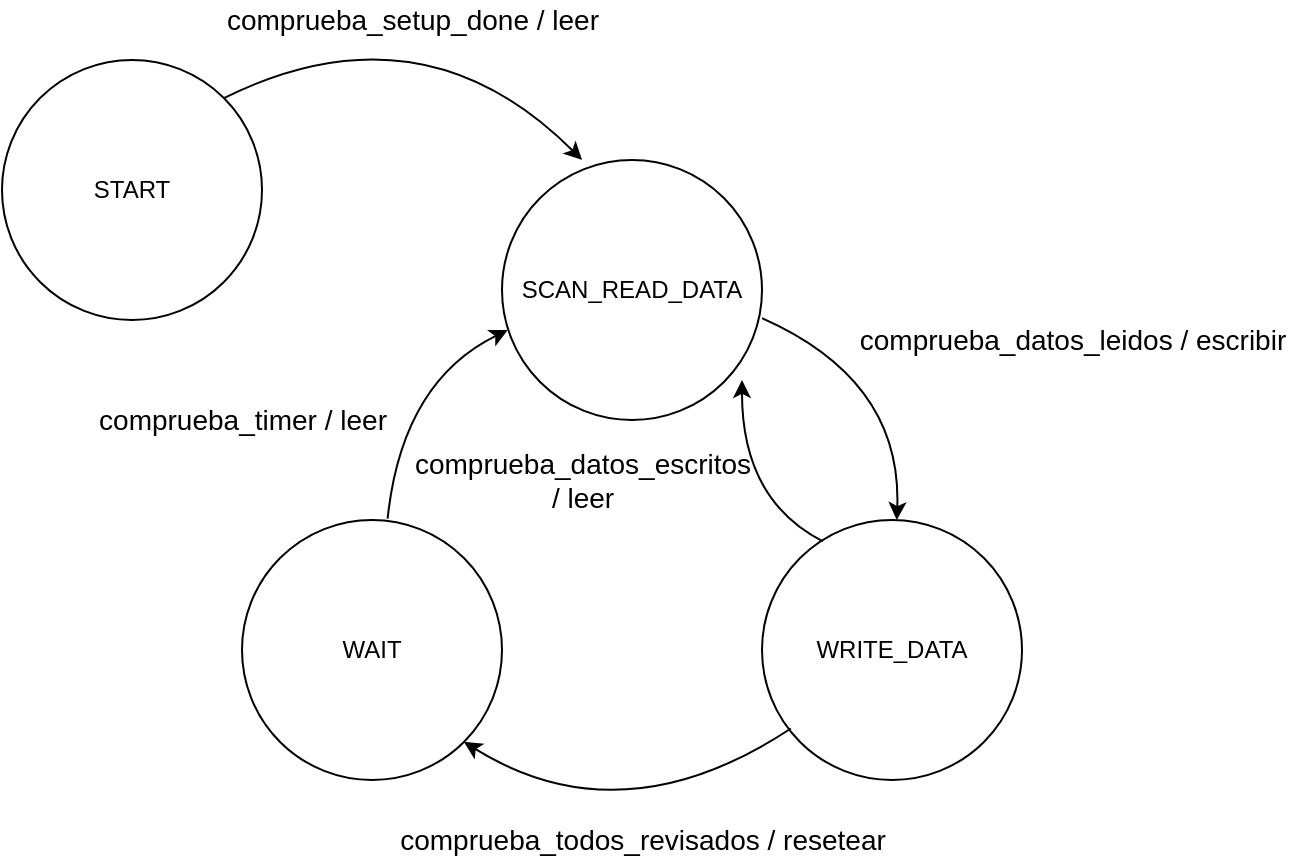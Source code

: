 <mxfile version="18.0.2" type="github">
  <diagram id="af-uV_3QWauNEOZmfcSt" name="Page-1">
    <mxGraphModel dx="1038" dy="571" grid="1" gridSize="10" guides="1" tooltips="1" connect="1" arrows="1" fold="1" page="1" pageScale="1" pageWidth="827" pageHeight="1169" math="0" shadow="0">
      <root>
        <mxCell id="0" />
        <mxCell id="1" parent="0" />
        <mxCell id="BUM_Rnv8dKxkjGNJ_xNc-1" value="START" style="ellipse;whiteSpace=wrap;html=1;aspect=fixed;" vertex="1" parent="1">
          <mxGeometry x="230" y="100" width="130" height="130" as="geometry" />
        </mxCell>
        <mxCell id="BUM_Rnv8dKxkjGNJ_xNc-2" value="SCAN_READ_DATA" style="ellipse;whiteSpace=wrap;html=1;aspect=fixed;" vertex="1" parent="1">
          <mxGeometry x="480" y="150" width="130" height="130" as="geometry" />
        </mxCell>
        <mxCell id="BUM_Rnv8dKxkjGNJ_xNc-3" value="WAIT" style="ellipse;whiteSpace=wrap;html=1;aspect=fixed;" vertex="1" parent="1">
          <mxGeometry x="350" y="330" width="130" height="130" as="geometry" />
        </mxCell>
        <mxCell id="BUM_Rnv8dKxkjGNJ_xNc-4" value="WRITE_DATA" style="ellipse;whiteSpace=wrap;html=1;aspect=fixed;" vertex="1" parent="1">
          <mxGeometry x="610" y="330" width="130" height="130" as="geometry" />
        </mxCell>
        <mxCell id="BUM_Rnv8dKxkjGNJ_xNc-14" value="" style="curved=1;endArrow=classic;html=1;rounded=0;exitX=1;exitY=0;exitDx=0;exitDy=0;entryX=0.308;entryY=0;entryDx=0;entryDy=0;entryPerimeter=0;" edge="1" parent="1" source="BUM_Rnv8dKxkjGNJ_xNc-1" target="BUM_Rnv8dKxkjGNJ_xNc-2">
          <mxGeometry width="50" height="50" relative="1" as="geometry">
            <mxPoint x="390" y="140" as="sourcePoint" />
            <mxPoint x="440" y="90" as="targetPoint" />
            <Array as="points">
              <mxPoint x="440" y="70" />
            </Array>
          </mxGeometry>
        </mxCell>
        <mxCell id="BUM_Rnv8dKxkjGNJ_xNc-15" value="" style="curved=1;endArrow=classic;html=1;rounded=0;exitX=1;exitY=0;exitDx=0;exitDy=0;" edge="1" parent="1" target="BUM_Rnv8dKxkjGNJ_xNc-4">
          <mxGeometry width="50" height="50" relative="1" as="geometry">
            <mxPoint x="610.002" y="229.038" as="sourcePoint" />
            <mxPoint x="789.08" y="260" as="targetPoint" />
            <Array as="points">
              <mxPoint x="680" y="260" />
            </Array>
          </mxGeometry>
        </mxCell>
        <mxCell id="BUM_Rnv8dKxkjGNJ_xNc-16" value="" style="curved=1;endArrow=classic;html=1;rounded=0;exitX=0.111;exitY=0.802;exitDx=0;exitDy=0;entryX=1;entryY=1;entryDx=0;entryDy=0;exitPerimeter=0;" edge="1" parent="1" source="BUM_Rnv8dKxkjGNJ_xNc-4" target="BUM_Rnv8dKxkjGNJ_xNc-3">
          <mxGeometry width="50" height="50" relative="1" as="geometry">
            <mxPoint x="360.962" y="139.038" as="sourcePoint" />
            <mxPoint x="540.04" y="170" as="targetPoint" />
            <Array as="points">
              <mxPoint x="540" y="490" />
            </Array>
          </mxGeometry>
        </mxCell>
        <mxCell id="BUM_Rnv8dKxkjGNJ_xNc-17" value="" style="curved=1;endArrow=classic;html=1;rounded=0;exitX=0.56;exitY=-0.005;exitDx=0;exitDy=0;entryX=0.022;entryY=0.654;entryDx=0;entryDy=0;exitPerimeter=0;entryPerimeter=0;" edge="1" parent="1" source="BUM_Rnv8dKxkjGNJ_xNc-3" target="BUM_Rnv8dKxkjGNJ_xNc-2">
          <mxGeometry width="50" height="50" relative="1" as="geometry">
            <mxPoint x="370.962" y="149.038" as="sourcePoint" />
            <mxPoint x="550.04" y="180" as="targetPoint" />
            <Array as="points">
              <mxPoint x="430" y="261" />
            </Array>
          </mxGeometry>
        </mxCell>
        <mxCell id="BUM_Rnv8dKxkjGNJ_xNc-18" value="" style="curved=1;endArrow=classic;html=1;rounded=0;exitX=0.234;exitY=0.082;exitDx=0;exitDy=0;entryX=0.923;entryY=0.846;entryDx=0;entryDy=0;exitPerimeter=0;entryPerimeter=0;" edge="1" parent="1" source="BUM_Rnv8dKxkjGNJ_xNc-4" target="BUM_Rnv8dKxkjGNJ_xNc-2">
          <mxGeometry width="50" height="50" relative="1" as="geometry">
            <mxPoint x="380.962" y="159.038" as="sourcePoint" />
            <mxPoint x="560.04" y="190" as="targetPoint" />
            <Array as="points">
              <mxPoint x="600" y="320" />
            </Array>
          </mxGeometry>
        </mxCell>
        <mxCell id="BUM_Rnv8dKxkjGNJ_xNc-19" value="comprueba_setup_done / leer" style="text;html=1;align=center;verticalAlign=middle;resizable=0;points=[];autosize=1;strokeColor=none;fillColor=none;fontSize=14;" vertex="1" parent="1">
          <mxGeometry x="335" y="70" width="200" height="20" as="geometry" />
        </mxCell>
        <mxCell id="BUM_Rnv8dKxkjGNJ_xNc-21" value="comprueba_datos_leidos / escribir" style="text;html=1;align=center;verticalAlign=middle;resizable=0;points=[];autosize=1;strokeColor=none;fillColor=none;fontSize=14;" vertex="1" parent="1">
          <mxGeometry x="650" y="230" width="230" height="20" as="geometry" />
        </mxCell>
        <mxCell id="BUM_Rnv8dKxkjGNJ_xNc-23" value="comprueba_todos_revisados / resetear" style="text;html=1;align=center;verticalAlign=middle;resizable=0;points=[];autosize=1;strokeColor=none;fillColor=none;fontSize=14;" vertex="1" parent="1">
          <mxGeometry x="420" y="480" width="260" height="20" as="geometry" />
        </mxCell>
        <mxCell id="BUM_Rnv8dKxkjGNJ_xNc-25" value="comprueba_timer / leer" style="text;html=1;align=center;verticalAlign=middle;resizable=0;points=[];autosize=1;strokeColor=none;fillColor=none;fontSize=14;" vertex="1" parent="1">
          <mxGeometry x="270" y="270" width="160" height="20" as="geometry" />
        </mxCell>
        <mxCell id="BUM_Rnv8dKxkjGNJ_xNc-26" value="comprueba_datos_escritos &lt;br&gt;/ leer" style="text;html=1;align=center;verticalAlign=middle;resizable=0;points=[];autosize=1;strokeColor=none;fillColor=none;fontSize=14;" vertex="1" parent="1">
          <mxGeometry x="430" y="290" width="180" height="40" as="geometry" />
        </mxCell>
      </root>
    </mxGraphModel>
  </diagram>
</mxfile>
